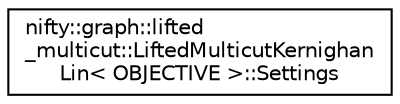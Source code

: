 digraph "Graphical Class Hierarchy"
{
  edge [fontname="Helvetica",fontsize="10",labelfontname="Helvetica",labelfontsize="10"];
  node [fontname="Helvetica",fontsize="10",shape=record];
  rankdir="LR";
  Node1 [label="nifty::graph::lifted\l_multicut::LiftedMulticutKernighan\lLin\< OBJECTIVE \>::Settings",height=0.2,width=0.4,color="black", fillcolor="white", style="filled",URL="$structnifty_1_1graph_1_1lifted__multicut_1_1LiftedMulticutKernighanLin_1_1Settings.html"];
}
